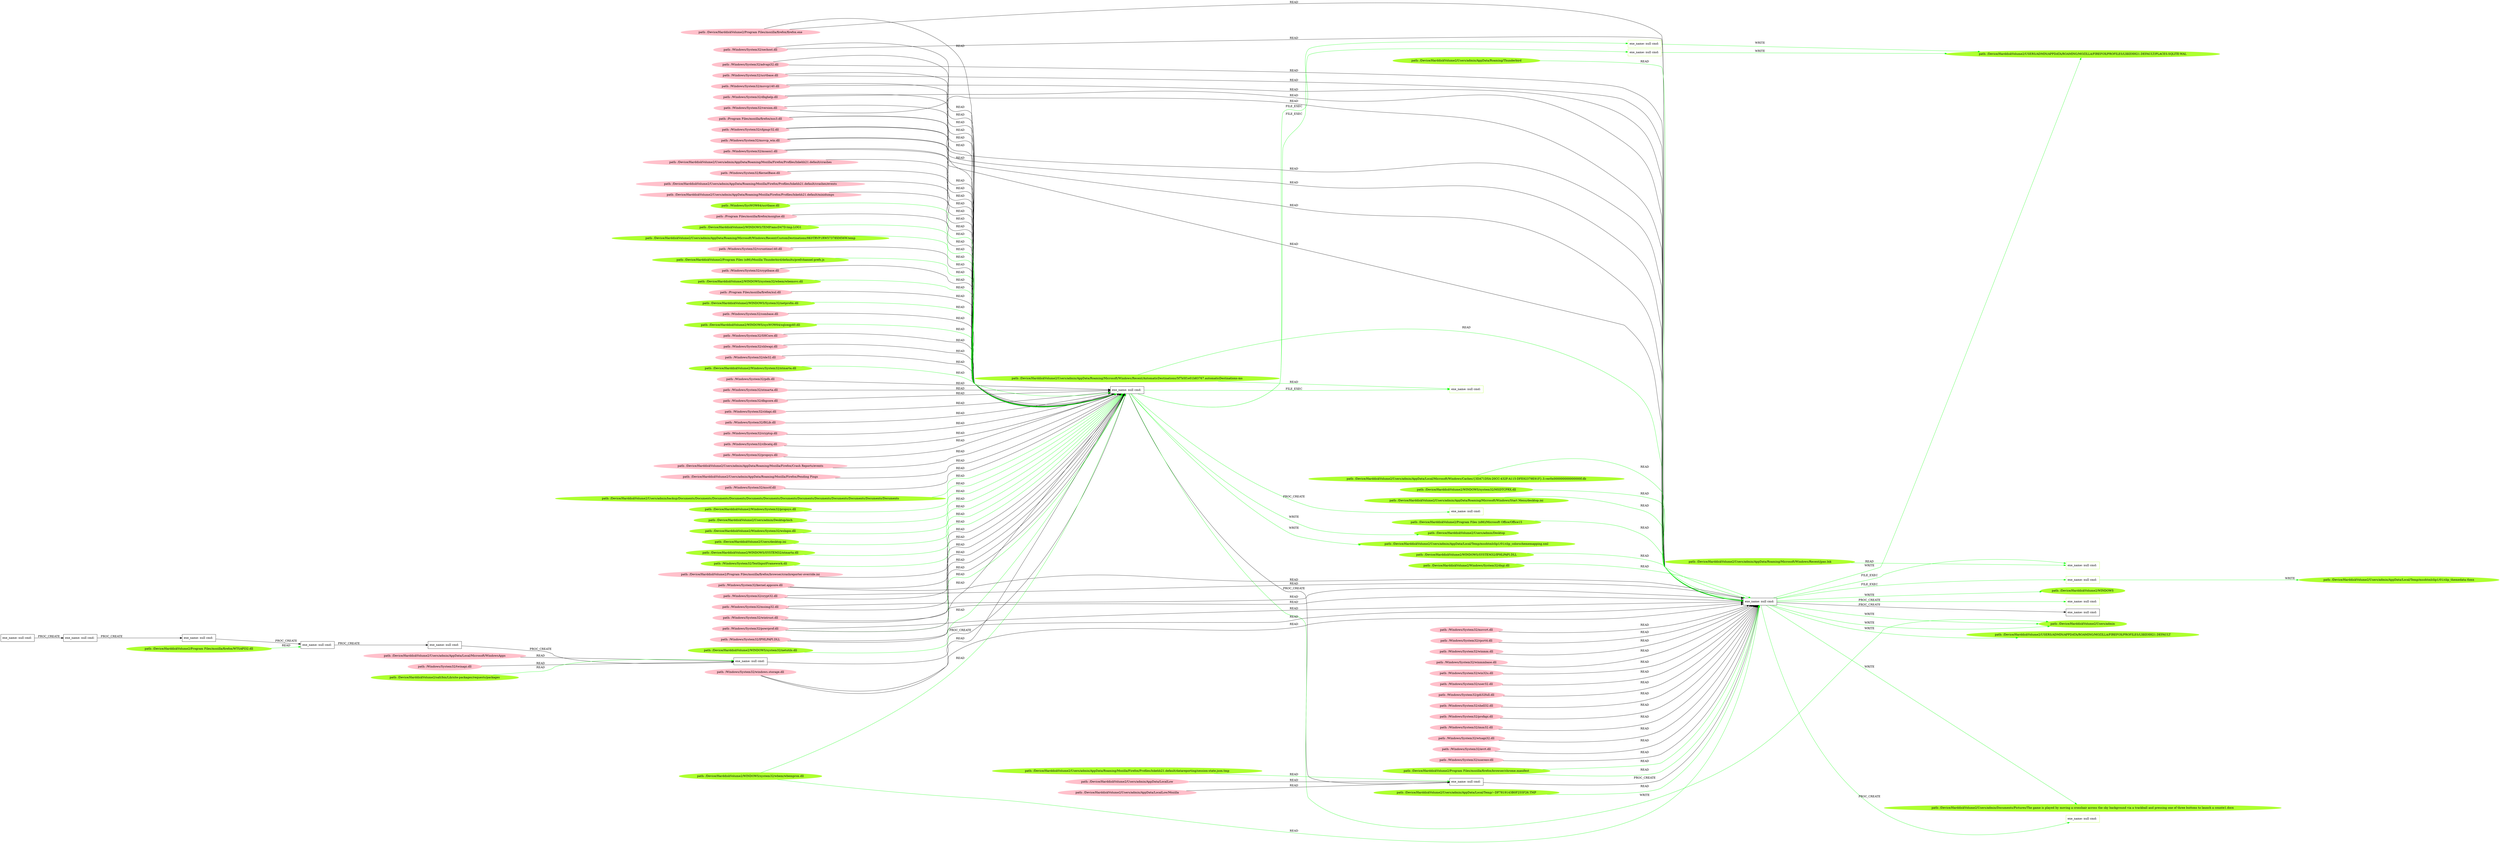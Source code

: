 digraph {
	rankdir=LR
	9 [label="exe_name: null cmd: " color=black shape=box style=solid]
	196 [label="exe_name: null cmd: " color=greenyellow shape=box style=solid]
	9 -> 196 [label=FILE_EXEC color=green]
	9 [label="exe_name: null cmd: " color=black shape=box style=solid]
	198 [label="exe_name: null cmd: " color=greenyellow shape=box style=solid]
	9 -> 198 [label=FILE_EXEC color=green]
	9 [label="exe_name: null cmd: " color=black shape=box style=solid]
	215 [label="exe_name: null cmd: " color=greenyellow shape=box style=solid]
	9 -> 215 [label=FILE_EXEC color=green]
	0 [label="exe_name: null cmd: " color=black shape=box style=solid]
	221 [label="exe_name: null cmd: " color=greenyellow shape=box style=solid]
	0 -> 221 [label=FILE_EXEC color=green]
	0 [label="exe_name: null cmd: " color=black shape=box style=solid]
	239 [label="exe_name: null cmd: " color=greenyellow shape=box style=solid]
	0 -> 239 [label=FILE_EXEC color=green]
	234 [label="path: /Device/HarddiskVolume2/WINDOWS/system32/MSDTCPRX.dll" color=greenyellow shape=oval style=filled]
	0 [label="exe_name: null cmd: " color=black shape=box style=solid]
	234 -> 0 [label=READ color=green]
	205 [label="path: /Device/HarddiskVolume2/Users/admin/backup/Documents/Documents/Documents/Documents/Documents/Documents/Documents/Documents/Documents/Documents/Documents/Documents/Documents" color=greenyellow shape=oval style=filled]
	9 [label="exe_name: null cmd: " color=black shape=box style=solid]
	205 -> 9 [label=READ color=green]
	209 [label="path: /Device/HarddiskVolume2/Windows/System32/propsys.dll" color=greenyellow shape=oval style=filled]
	9 [label="exe_name: null cmd: " color=black shape=box style=solid]
	209 -> 9 [label=READ color=green]
	214 [label="path: /Device/HarddiskVolume2/Users/admin/Desktop/inch" color=greenyellow shape=oval style=filled]
	9 [label="exe_name: null cmd: " color=black shape=box style=solid]
	214 -> 9 [label=READ color=green]
	211 [label="path: /Device/HarddiskVolume2/Windows/System32/wshqos.dll" color=greenyellow shape=oval style=filled]
	9 [label="exe_name: null cmd: " color=black shape=box style=solid]
	211 -> 9 [label=READ color=green]
	194 [label="path: /Device/HarddiskVolume2/Users/desktop.ini" color=greenyellow shape=oval style=filled]
	9 [label="exe_name: null cmd: " color=black shape=box style=solid]
	194 -> 9 [label=READ color=green]
	225 [label="path: /Device/HarddiskVolume2/Users/admin/AppData/Roaming/Microsoft/Windows/Start Menu/desktop.ini" color=greenyellow shape=oval style=filled]
	0 [label="exe_name: null cmd: " color=black shape=box style=solid]
	225 -> 0 [label=READ color=green]
	216 [label="path: /Device/HarddiskVolume2/Users/admin/AppData/Roaming/Microsoft/Windows/Recent/AutomaticDestinations/5f7b5f1e01b83767.automaticDestinations-ms" color=greenyellow shape=oval style=filled]
	0 [label="exe_name: null cmd: " color=black shape=box style=solid]
	216 -> 0 [label=READ color=green]
	202 [label="path: /Device/HarddiskVolume2/WINDOWS/SYSTEM32/ntmarta.dll" color=greenyellow shape=oval style=filled]
	9 [label="exe_name: null cmd: " color=black shape=box style=solid]
	202 -> 9 [label=READ color=green]
	200 [label="path: /Windows/System32/TextInputFramework.dll" color=greenyellow shape=oval style=filled]
	9 [label="exe_name: null cmd: " color=black shape=box style=solid]
	200 -> 9 [label=READ color=green]
	144 [label="path: /Windows/System32/powrprof.dll" color=pink shape=oval style=filled]
	9 [label="exe_name: null cmd: " color=black shape=box style=solid]
	144 -> 9 [label=READ color=green]
	218 [label="path: /Device/HarddiskVolume2/Program Files (x86)/Microsoft Office/Office15" color=greenyellow shape=oval style=filled]
	0 [label="exe_name: null cmd: " color=black shape=box style=solid]
	218 -> 0 [label=READ color=green]
	231 [label="path: /Device/HarddiskVolume2/WINDOWS/SYSTEM32/IPHLPAPI.DLL" color=greenyellow shape=oval style=filled]
	0 [label="exe_name: null cmd: " color=black shape=box style=solid]
	231 -> 0 [label=READ color=green]
	0 [label="exe_name: null cmd: " color=black shape=box style=solid]
	241 [label="exe_name: null cmd: " color=greenyellow shape=box style=solid]
	0 -> 241 [label=PROC_CREATE color=green]
	193 [label="path: /Device/HarddiskVolume2/WINDOWS/system32/netutils.dll" color=greenyellow shape=oval style=filled]
	9 [label="exe_name: null cmd: " color=black shape=box style=solid]
	193 -> 9 [label=READ color=green]
	232 [label="path: /Device/HarddiskVolume2/Windows/System32/dxgi.dll" color=greenyellow shape=oval style=filled]
	0 [label="exe_name: null cmd: " color=black shape=box style=solid]
	232 -> 0 [label=READ color=green]
	196 [label="exe_name: null cmd: " color=greenyellow shape=box style=solid]
	197 [label="path: /Device/HarddiskVolume2/USERS/ADMIN/APPDATA/ROAMING/MOZILLA/FIREFOX/PROFILES/LXKEHH21.DEFAULT/PLACES.SQLITE-WAL" color=greenyellow shape=oval style=filled]
	196 -> 197 [label=WRITE color=green]
	72 [label="exe_name: null cmd: " color=black shape=box style=solid]
	59 [label="exe_name: null cmd: " color=black shape=box style=solid]
	72 -> 59 [label=PROC_CREATE color=black]
	75 [label="exe_name: null cmd: " color=black shape=box style=solid]
	72 [label="exe_name: null cmd: " color=black shape=box style=solid]
	75 -> 72 [label=PROC_CREATE color=black]
	59 [label="exe_name: null cmd: " color=black shape=box style=solid]
	57 [label="exe_name: null cmd: " color=black shape=box style=solid]
	59 -> 57 [label=PROC_CREATE color=black]
	57 [label="exe_name: null cmd: " color=black shape=box style=solid]
	38 [label="exe_name: null cmd: " color=black shape=box style=solid]
	57 -> 38 [label=PROC_CREATE color=black]
	38 [label="exe_name: null cmd: " color=black shape=box style=solid]
	15 [label="exe_name: null cmd: " color=black shape=box style=solid]
	38 -> 15 [label=PROC_CREATE color=black]
	40 [label="path: /Device/HarddiskVolume2/Users/admin/AppData/Local/Microsoft/WindowsApps" color=pink shape=oval style=filled]
	15 [label="exe_name: null cmd: " color=black shape=box style=solid]
	40 -> 15 [label=READ color=black]
	55 [label="path: /Windows/System32/twinapi.dll" color=pink shape=oval style=filled]
	15 [label="exe_name: null cmd: " color=black shape=box style=solid]
	55 -> 15 [label=READ color=black]
	15 [label="exe_name: null cmd: " color=black shape=box style=solid]
	9 [label="exe_name: null cmd: " color=black shape=box style=solid]
	15 -> 9 [label=PROC_CREATE color=black]
	142 [label="path: /Device/HarddiskVolume2/Program Files/mozilla/firefox/firefox.exe" color=pink shape=oval style=filled]
	9 [label="exe_name: null cmd: " color=black shape=box style=solid]
	142 -> 9 [label=READ color=black]
	104 [label="path: /Windows/System32/KernelBase.dll" color=pink shape=oval style=filled]
	9 [label="exe_name: null cmd: " color=black shape=box style=solid]
	104 -> 9 [label=READ color=black]
	96 [label="path: /Windows/System32/sechost.dll" color=pink shape=oval style=filled]
	9 [label="exe_name: null cmd: " color=black shape=box style=solid]
	96 -> 9 [label=READ color=black]
	106 [label="path: /Windows/System32/advapi32.dll" color=pink shape=oval style=filled]
	9 [label="exe_name: null cmd: " color=black shape=box style=solid]
	106 -> 9 [label=READ color=black]
	150 [label="path: /Windows/System32/ucrtbase.dll" color=pink shape=oval style=filled]
	9 [label="exe_name: null cmd: " color=black shape=box style=solid]
	150 -> 9 [label=READ color=black]
	139 [label="path: /Program Files/mozilla/firefox/mozglue.dll" color=pink shape=oval style=filled]
	9 [label="exe_name: null cmd: " color=black shape=box style=solid]
	139 -> 9 [label=READ color=black]
	100 [label="path: /Windows/System32/msvcp140.dll" color=pink shape=oval style=filled]
	9 [label="exe_name: null cmd: " color=black shape=box style=solid]
	100 -> 9 [label=READ color=black]
	128 [label="path: /Windows/System32/dbghelp.dll" color=pink shape=oval style=filled]
	9 [label="exe_name: null cmd: " color=black shape=box style=solid]
	128 -> 9 [label=READ color=black]
	162 [label="path: /Windows/System32/vcruntime140.dll" color=pink shape=oval style=filled]
	9 [label="exe_name: null cmd: " color=black shape=box style=solid]
	162 -> 9 [label=READ color=black]
	152 [label="path: /Windows/System32/version.dll" color=pink shape=oval style=filled]
	9 [label="exe_name: null cmd: " color=black shape=box style=solid]
	152 -> 9 [label=READ color=black]
	161 [label="path: /Windows/System32/cryptbase.dll" color=pink shape=oval style=filled]
	9 [label="exe_name: null cmd: " color=black shape=box style=solid]
	161 -> 9 [label=READ color=black]
	184 [label="path: /Program Files/mozilla/firefox/nss3.dll" color=pink shape=oval style=filled]
	9 [label="exe_name: null cmd: " color=black shape=box style=solid]
	184 -> 9 [label=READ color=black]
	108 [label="path: /Windows/System32/cfgmgr32.dll" color=pink shape=oval style=filled]
	9 [label="exe_name: null cmd: " color=black shape=box style=solid]
	108 -> 9 [label=READ color=black]
	146 [label="path: /Program Files/mozilla/firefox/xul.dll" color=pink shape=oval style=filled]
	9 [label="exe_name: null cmd: " color=black shape=box style=solid]
	146 -> 9 [label=READ color=black]
	122 [label="path: /Windows/System32/msvcp_win.dll" color=pink shape=oval style=filled]
	9 [label="exe_name: null cmd: " color=black shape=box style=solid]
	122 -> 9 [label=READ color=black]
	157 [label="path: /Windows/System32/combase.dll" color=pink shape=oval style=filled]
	9 [label="exe_name: null cmd: " color=black shape=box style=solid]
	157 -> 9 [label=READ color=black]
	164 [label="path: /Windows/System32/windows.storage.dll" color=pink shape=oval style=filled]
	9 [label="exe_name: null cmd: " color=black shape=box style=solid]
	164 -> 9 [label=READ color=black]
	168 [label="path: /Windows/System32/SHCore.dll" color=pink shape=oval style=filled]
	9 [label="exe_name: null cmd: " color=black shape=box style=solid]
	168 -> 9 [label=READ color=black]
	134 [label="path: /Windows/System32/kernel.appcore.dll" color=pink shape=oval style=filled]
	9 [label="exe_name: null cmd: " color=black shape=box style=solid]
	134 -> 9 [label=READ color=black]
	136 [label="path: /Windows/System32/shlwapi.dll" color=pink shape=oval style=filled]
	9 [label="exe_name: null cmd: " color=black shape=box style=solid]
	136 -> 9 [label=READ color=black]
	111 [label="path: /Windows/System32/ole32.dll" color=pink shape=oval style=filled]
	9 [label="exe_name: null cmd: " color=black shape=box style=solid]
	111 -> 9 [label=READ color=black]
	132 [label="path: /Windows/System32/wintrust.dll" color=pink shape=oval style=filled]
	9 [label="exe_name: null cmd: " color=black shape=box style=solid]
	132 -> 9 [label=READ color=black]
	144 [label="path: /Windows/System32/powrprof.dll" color=pink shape=oval style=filled]
	9 [label="exe_name: null cmd: " color=black shape=box style=solid]
	144 -> 9 [label=READ color=black]
	166 [label="path: /Windows/System32/msasn1.dll" color=pink shape=oval style=filled]
	9 [label="exe_name: null cmd: " color=black shape=box style=solid]
	166 -> 9 [label=READ color=black]
	182 [label="path: /Windows/System32/crypt32.dll" color=pink shape=oval style=filled]
	9 [label="exe_name: null cmd: " color=black shape=box style=solid]
	182 -> 9 [label=READ color=black]
	140 [label="path: /Windows/System32/msimg32.dll" color=pink shape=oval style=filled]
	9 [label="exe_name: null cmd: " color=black shape=box style=solid]
	140 -> 9 [label=READ color=black]
	148 [label="path: /Windows/System32/IPHLPAPI.DLL" color=pink shape=oval style=filled]
	9 [label="exe_name: null cmd: " color=black shape=box style=solid]
	148 -> 9 [label=READ color=black]
	176 [label="path: /Windows/System32/pdh.dll" color=pink shape=oval style=filled]
	9 [label="exe_name: null cmd: " color=black shape=box style=solid]
	176 -> 9 [label=READ color=black]
	31 [label="path: /Windows/System32/ntmarta.dll" color=pink shape=oval style=filled]
	9 [label="exe_name: null cmd: " color=black shape=box style=solid]
	31 -> 9 [label=READ color=black]
	71 [label="path: /Windows/System32/dbgcore.dll" color=pink shape=oval style=filled]
	9 [label="exe_name: null cmd: " color=black shape=box style=solid]
	71 -> 9 [label=READ color=black]
	52 [label="path: /Windows/System32/cldapi.dll" color=pink shape=oval style=filled]
	9 [label="exe_name: null cmd: " color=black shape=box style=solid]
	52 -> 9 [label=READ color=black]
	35 [label="path: /Windows/System32/fltLib.dll" color=pink shape=oval style=filled]
	9 [label="exe_name: null cmd: " color=black shape=box style=solid]
	35 -> 9 [label=READ color=black]
	79 [label="path: /Windows/System32/cryptsp.dll" color=pink shape=oval style=filled]
	9 [label="exe_name: null cmd: " color=black shape=box style=solid]
	79 -> 9 [label=READ color=black]
	30 [label="path: /Windows/System32/clbcatq.dll" color=pink shape=oval style=filled]
	9 [label="exe_name: null cmd: " color=black shape=box style=solid]
	30 -> 9 [label=READ color=black]
	76 [label="path: /Windows/System32/propsys.dll" color=pink shape=oval style=filled]
	9 [label="exe_name: null cmd: " color=black shape=box style=solid]
	76 -> 9 [label=READ color=black]
	6 [label="path: /Device/HarddiskVolume2/Users/admin/AppData/Roaming/Mozilla/Firefox/Crash Reports/events" color=pink shape=oval style=filled]
	9 [label="exe_name: null cmd: " color=black shape=box style=solid]
	6 -> 9 [label=READ color=black]
	54 [label="path: /Device/HarddiskVolume2/Users/admin/AppData/Roaming/Mozilla/Firefox/Pending Pings" color=pink shape=oval style=filled]
	9 [label="exe_name: null cmd: " color=black shape=box style=solid]
	54 -> 9 [label=READ color=black]
	58 [label="path: /Windows/System32/msctf.dll" color=pink shape=oval style=filled]
	9 [label="exe_name: null cmd: " color=black shape=box style=solid]
	58 -> 9 [label=READ color=black]
	8 [label="path: /Device/HarddiskVolume2/Program Files/mozilla/firefox/browser/crashreporter-override.ini" color=pink shape=oval style=filled]
	9 [label="exe_name: null cmd: " color=black shape=box style=solid]
	8 -> 9 [label=READ color=black]
	7 [label="path: /Device/HarddiskVolume2/Users/admin/AppData/Roaming/Mozilla/Firefox/Profiles/lxkehh21.default/crashes" color=pink shape=oval style=filled]
	9 [label="exe_name: null cmd: " color=black shape=box style=solid]
	7 -> 9 [label=READ color=black]
	73 [label="path: /Device/HarddiskVolume2/Users/admin/AppData/Roaming/Mozilla/Firefox/Profiles/lxkehh21.default/crashes/events" color=pink shape=oval style=filled]
	9 [label="exe_name: null cmd: " color=black shape=box style=solid]
	73 -> 9 [label=READ color=black]
	36 [label="path: /Device/HarddiskVolume2/Users/admin/AppData/Roaming/Mozilla/Firefox/Profiles/lxkehh21.default/minidumps" color=pink shape=oval style=filled]
	9 [label="exe_name: null cmd: " color=black shape=box style=solid]
	36 -> 9 [label=READ color=black]
	9 [label="exe_name: null cmd: " color=black shape=box style=solid]
	33 [label="exe_name: null cmd: " color=black shape=box style=solid]
	9 -> 33 [label=PROC_CREATE color=black]
	12 [label="path: /Device/HarddiskVolume2/Users/admin/AppData/LocalLow" color=pink shape=oval style=filled]
	33 [label="exe_name: null cmd: " color=black shape=box style=solid]
	12 -> 33 [label=READ color=black]
	13 [label="path: /Device/HarddiskVolume2/Users/admin/AppData/LocalLow/Mozilla" color=pink shape=oval style=filled]
	33 [label="exe_name: null cmd: " color=black shape=box style=solid]
	13 -> 33 [label=READ color=black]
	33 [label="exe_name: null cmd: " color=black shape=box style=solid]
	0 [label="exe_name: null cmd: " color=black shape=box style=solid]
	33 -> 0 [label=PROC_CREATE color=black]
	142 [label="path: /Device/HarddiskVolume2/Program Files/mozilla/firefox/firefox.exe" color=pink shape=oval style=filled]
	0 [label="exe_name: null cmd: " color=black shape=box style=solid]
	142 -> 0 [label=READ color=black]
	91 [label="path: /Windows/System32/msvcrt.dll" color=pink shape=oval style=filled]
	0 [label="exe_name: null cmd: " color=black shape=box style=solid]
	91 -> 0 [label=READ color=black]
	96 [label="path: /Windows/System32/sechost.dll" color=pink shape=oval style=filled]
	0 [label="exe_name: null cmd: " color=black shape=box style=solid]
	96 -> 0 [label=READ color=black]
	102 [label="path: /Windows/System32/rpcrt4.dll" color=pink shape=oval style=filled]
	0 [label="exe_name: null cmd: " color=black shape=box style=solid]
	102 -> 0 [label=READ color=black]
	106 [label="path: /Windows/System32/advapi32.dll" color=pink shape=oval style=filled]
	0 [label="exe_name: null cmd: " color=black shape=box style=solid]
	106 -> 0 [label=READ color=black]
	150 [label="path: /Windows/System32/ucrtbase.dll" color=pink shape=oval style=filled]
	0 [label="exe_name: null cmd: " color=black shape=box style=solid]
	150 -> 0 [label=READ color=black]
	100 [label="path: /Windows/System32/msvcp140.dll" color=pink shape=oval style=filled]
	0 [label="exe_name: null cmd: " color=black shape=box style=solid]
	100 -> 0 [label=READ color=black]
	128 [label="path: /Windows/System32/dbghelp.dll" color=pink shape=oval style=filled]
	0 [label="exe_name: null cmd: " color=black shape=box style=solid]
	128 -> 0 [label=READ color=black]
	152 [label="path: /Windows/System32/version.dll" color=pink shape=oval style=filled]
	0 [label="exe_name: null cmd: " color=black shape=box style=solid]
	152 -> 0 [label=READ color=black]
	184 [label="path: /Program Files/mozilla/firefox/nss3.dll" color=pink shape=oval style=filled]
	0 [label="exe_name: null cmd: " color=black shape=box style=solid]
	184 -> 0 [label=READ color=black]
	98 [label="path: /Windows/System32/winmm.dll" color=pink shape=oval style=filled]
	0 [label="exe_name: null cmd: " color=black shape=box style=solid]
	98 -> 0 [label=READ color=black]
	108 [label="path: /Windows/System32/cfgmgr32.dll" color=pink shape=oval style=filled]
	0 [label="exe_name: null cmd: " color=black shape=box style=solid]
	108 -> 0 [label=READ color=black]
	179 [label="path: /Windows/System32/winmmbase.dll" color=pink shape=oval style=filled]
	0 [label="exe_name: null cmd: " color=black shape=box style=solid]
	179 -> 0 [label=READ color=black]
	92 [label="path: /Windows/System32/win32u.dll" color=pink shape=oval style=filled]
	0 [label="exe_name: null cmd: " color=black shape=box style=solid]
	92 -> 0 [label=READ color=black]
	126 [label="path: /Windows/System32/user32.dll" color=pink shape=oval style=filled]
	0 [label="exe_name: null cmd: " color=black shape=box style=solid]
	126 -> 0 [label=READ color=black]
	122 [label="path: /Windows/System32/msvcp_win.dll" color=pink shape=oval style=filled]
	0 [label="exe_name: null cmd: " color=black shape=box style=solid]
	122 -> 0 [label=READ color=black]
	124 [label="path: /Windows/System32/gdi32full.dll" color=pink shape=oval style=filled]
	0 [label="exe_name: null cmd: " color=black shape=box style=solid]
	124 -> 0 [label=READ color=black]
	134 [label="path: /Windows/System32/kernel.appcore.dll" color=pink shape=oval style=filled]
	0 [label="exe_name: null cmd: " color=black shape=box style=solid]
	134 -> 0 [label=READ color=black]
	144 [label="path: /Windows/System32/powrprof.dll" color=pink shape=oval style=filled]
	0 [label="exe_name: null cmd: " color=black shape=box style=solid]
	144 -> 0 [label=READ color=black]
	164 [label="path: /Windows/System32/windows.storage.dll" color=pink shape=oval style=filled]
	0 [label="exe_name: null cmd: " color=black shape=box style=solid]
	164 -> 0 [label=READ color=black]
	175 [label="path: /Windows/System32/shell32.dll" color=pink shape=oval style=filled]
	0 [label="exe_name: null cmd: " color=black shape=box style=solid]
	175 -> 0 [label=READ color=black]
	116 [label="path: /Windows/System32/profapi.dll" color=pink shape=oval style=filled]
	0 [label="exe_name: null cmd: " color=black shape=box style=solid]
	116 -> 0 [label=READ color=black]
	132 [label="path: /Windows/System32/wintrust.dll" color=pink shape=oval style=filled]
	0 [label="exe_name: null cmd: " color=black shape=box style=solid]
	132 -> 0 [label=READ color=black]
	166 [label="path: /Windows/System32/msasn1.dll" color=pink shape=oval style=filled]
	0 [label="exe_name: null cmd: " color=black shape=box style=solid]
	166 -> 0 [label=READ color=black]
	170 [label="path: /Windows/System32/imm32.dll" color=pink shape=oval style=filled]
	0 [label="exe_name: null cmd: " color=black shape=box style=solid]
	170 -> 0 [label=READ color=black]
	182 [label="path: /Windows/System32/crypt32.dll" color=pink shape=oval style=filled]
	0 [label="exe_name: null cmd: " color=black shape=box style=solid]
	182 -> 0 [label=READ color=black]
	140 [label="path: /Windows/System32/msimg32.dll" color=pink shape=oval style=filled]
	0 [label="exe_name: null cmd: " color=black shape=box style=solid]
	140 -> 0 [label=READ color=black]
	148 [label="path: /Windows/System32/IPHLPAPI.DLL" color=pink shape=oval style=filled]
	0 [label="exe_name: null cmd: " color=black shape=box style=solid]
	148 -> 0 [label=READ color=black]
	83 [label="path: /Windows/System32/wtsapi32.dll" color=pink shape=oval style=filled]
	0 [label="exe_name: null cmd: " color=black shape=box style=solid]
	83 -> 0 [label=READ color=black]
	27 [label="path: /Windows/System32/avrt.dll" color=pink shape=oval style=filled]
	0 [label="exe_name: null cmd: " color=black shape=box style=solid]
	27 -> 0 [label=READ color=black]
	113 [label="path: /Windows/System32/userenv.dll" color=pink shape=oval style=filled]
	0 [label="exe_name: null cmd: " color=black shape=box style=solid]
	113 -> 0 [label=READ color=black]
	0 [label="exe_name: null cmd: " color=black shape=box style=solid]
	1 [label="exe_name: null cmd: " color=black shape=box style=solid]
	0 -> 1 [label=PROC_CREATE color=black]
	203 [label="path: /Windows/SysWOW64/ucrtbase.dll" color=greenyellow shape=oval style=filled]
	9 [label="exe_name: null cmd: " color=black shape=box style=solid]
	203 -> 9 [label=READ color=green]
	219 [label="path: /Device/HarddiskVolume2/Program Files/mozilla/firefox/browser/chrome.manifest" color=greenyellow shape=oval style=filled]
	0 [label="exe_name: null cmd: " color=black shape=box style=solid]
	219 -> 0 [label=READ color=green]
	189 [label="path: /Device/HarddiskVolume2/WINDOWS/TEMP/amcD47D.tmp.LOG1" color=greenyellow shape=oval style=filled]
	9 [label="exe_name: null cmd: " color=black shape=box style=solid]
	189 -> 9 [label=READ color=green]
	208 [label="path: /Device/HarddiskVolume2/Users/admin/AppData/Roaming/Microsoft/Windows/Recent/CustomDestinations/9K0TRVP1RW57378XM56W.temp" color=greenyellow shape=oval style=filled]
	9 [label="exe_name: null cmd: " color=black shape=box style=solid]
	208 -> 9 [label=READ color=green]
	198 [label="exe_name: null cmd: " color=greenyellow shape=box style=solid]
	197 [label="path: /Device/HarddiskVolume2/USERS/ADMIN/APPDATA/ROAMING/MOZILLA/FIREFOX/PROFILES/LXKEHH21.DEFAULT/PLACES.SQLITE-WAL" color=greenyellow shape=oval style=filled]
	198 -> 197 [label=WRITE color=green]
	191 [label="path: /Device/HarddiskVolume2/Program Files (x86)/Mozilla Thunderbird/defaults/pref/channel-prefs.js" color=greenyellow shape=oval style=filled]
	9 [label="exe_name: null cmd: " color=black shape=box style=solid]
	191 -> 9 [label=READ color=green]
	0 [label="exe_name: null cmd: " color=black shape=box style=solid]
	197 [label="path: /Device/HarddiskVolume2/USERS/ADMIN/APPDATA/ROAMING/MOZILLA/FIREFOX/PROFILES/LXKEHH21.DEFAULT/PLACES.SQLITE-WAL" color=greenyellow shape=oval style=filled]
	0 -> 197 [label=WRITE color=green]
	206 [label="path: /Device/HarddiskVolume2/WINDOWS/system32/wbem/wbemsvc.dll" color=greenyellow shape=oval style=filled]
	9 [label="exe_name: null cmd: " color=black shape=box style=solid]
	206 -> 9 [label=READ color=green]
	210 [label="path: /Device/HarddiskVolume2/WINDOWS/system32/wbem/wbemprox.dll" color=greenyellow shape=oval style=filled]
	9 [label="exe_name: null cmd: " color=black shape=box style=solid]
	210 -> 9 [label=READ color=green]
	210 [label="path: /Device/HarddiskVolume2/WINDOWS/system32/wbem/wbemprox.dll" color=greenyellow shape=oval style=filled]
	0 [label="exe_name: null cmd: " color=black shape=box style=solid]
	210 -> 0 [label=READ color=green]
	213 [label="path: /Device/HarddiskVolume2/WINDOWS/System32/netprofm.dll" color=greenyellow shape=oval style=filled]
	9 [label="exe_name: null cmd: " color=black shape=box style=solid]
	213 -> 9 [label=READ color=green]
	188 [label="path: /Device/HarddiskVolume2/salt/bin/Lib/site-packages/requests/packages" color=greenyellow shape=oval style=filled]
	15 [label="exe_name: null cmd: " color=black shape=box style=solid]
	188 -> 15 [label=READ color=green]
	187 [label="path: /Device/HarddiskVolume2/Program Files/mozilla/firefox/WTSAPI32.dll" color=greenyellow shape=oval style=filled]
	57 [label="exe_name: null cmd: " color=black shape=box style=solid]
	187 -> 57 [label=READ color=green]
	9 [label="exe_name: null cmd: " color=black shape=box style=solid]
	195 [label="path: /Device/HarddiskVolume2/Users/admin/AppData/Local/Temp/msohtmlclip1/01/clip_colorschememapping.xml" color=greenyellow shape=oval style=filled]
	9 -> 195 [label=WRITE color=green]
	0 [label="exe_name: null cmd: " color=black shape=box style=solid]
	201 [label="path: /Device/HarddiskVolume2/Users/admin" color=greenyellow shape=oval style=filled]
	0 -> 201 [label=WRITE color=green]
	190 [label="path: /Device/HarddiskVolume2/WINDOWS/sysWOW64/sqlceqp40.dll" color=greenyellow shape=oval style=filled]
	9 [label="exe_name: null cmd: " color=black shape=box style=solid]
	190 -> 9 [label=READ color=green]
	221 [label="exe_name: null cmd: " color=greenyellow shape=box style=solid]
	222 [label="path: /Device/HarddiskVolume2/Users/admin/AppData/Local/Temp/msohtmlclip1/01/clip_themedata.thmx" color=greenyellow shape=oval style=filled]
	221 -> 222 [label=WRITE color=green]
	226 [label="path: /Device/HarddiskVolume2/Users/admin/AppData/Local/Temp/~DF7819143B0F255F26.TMP" color=greenyellow shape=oval style=filled]
	0 [label="exe_name: null cmd: " color=black shape=box style=solid]
	226 -> 0 [label=READ color=green]
	219 [label="path: /Device/HarddiskVolume2/Program Files/mozilla/firefox/browser/chrome.manifest" color=greenyellow shape=oval style=filled]
	0 [label="exe_name: null cmd: " color=black shape=box style=solid]
	219 -> 0 [label=READ color=green]
	0 [label="exe_name: null cmd: " color=black shape=box style=solid]
	228 [label="path: /Device/HarddiskVolume2/Users/admin/Documents/Pictures/The game is played by moving a crosshair across the sky background via a trackball and pressing one of three buttons to launch a counte1.docx" color=greenyellow shape=oval style=filled]
	0 -> 228 [label=WRITE color=green]
	9 [label="exe_name: null cmd: " color=black shape=box style=solid]
	192 [label="exe_name: null cmd: " color=greenyellow shape=box style=solid]
	9 -> 192 [label=PROC_CREATE color=green]
	0 [label="exe_name: null cmd: " color=black shape=box style=solid]
	220 [label="exe_name: null cmd: " color=greenyellow shape=box style=solid]
	0 -> 220 [label=PROC_CREATE color=green]
	216 [label="path: /Device/HarddiskVolume2/Users/admin/AppData/Roaming/Microsoft/Windows/Recent/AutomaticDestinations/5f7b5f1e01b83767.automaticDestinations-ms" color=greenyellow shape=oval style=filled]
	215 [label="exe_name: null cmd: " color=greenyellow shape=box style=solid]
	216 -> 215 [label=READ color=green]
	0 [label="exe_name: null cmd: " color=black shape=box style=solid]
	201 [label="path: /Device/HarddiskVolume2/Users/admin" color=greenyellow shape=oval style=filled]
	0 -> 201 [label=WRITE color=green]
	9 [label="exe_name: null cmd: " color=black shape=box style=solid]
	207 [label="path: /Device/HarddiskVolume2/Users/admin/Desktop" color=greenyellow shape=oval style=filled]
	9 -> 207 [label=WRITE color=green]
	233 [label="path: /Device/HarddiskVolume2/Users/admin/AppData/Roaming/Thunderbird" color=greenyellow shape=oval style=filled]
	0 [label="exe_name: null cmd: " color=black shape=box style=solid]
	233 -> 0 [label=READ color=green]
	0 [label="exe_name: null cmd: " color=black shape=box style=solid]
	238 [label="path: /Device/HarddiskVolume2/WINDOWS" color=greenyellow shape=oval style=filled]
	0 -> 238 [label=WRITE color=green]
	0 [label="exe_name: null cmd: " color=black shape=box style=solid]
	227 [label="path: /Device/HarddiskVolume2/USERS/ADMIN/APPDATA/ROAMING/MOZILLA/FIREFOX/PROFILES/LXKEHH21.DEFAULT" color=greenyellow shape=oval style=filled]
	0 -> 227 [label=WRITE color=green]
	9 [label="exe_name: null cmd: " color=black shape=box style=solid]
	201 [label="path: /Device/HarddiskVolume2/Users/admin" color=greenyellow shape=oval style=filled]
	9 -> 201 [label=WRITE color=green]
	240 [label="path: /Device/HarddiskVolume2/Users/admin/AppData/Roaming/Microsoft/Windows/Recent/jpas.lnk" color=greenyellow shape=oval style=filled]
	239 [label="exe_name: null cmd: " color=greenyellow shape=box style=solid]
	240 -> 239 [label=READ color=green]
	237 [label="path: /Device/HarddiskVolume2/Users/admin/AppData/Local/Microsoft/Windows/Caches/{3DA71D5A-20CC-432F-A115-DFE92379E91F}.3.ver0x000000000000000f.db" color=greenyellow shape=oval style=filled]
	0 [label="exe_name: null cmd: " color=black shape=box style=solid]
	237 -> 0 [label=READ color=green]
	217 [label="path: /Device/HarddiskVolume2/Users/admin/AppData/Roaming/Mozilla/Firefox/Profiles/lxkehh21.default/datareporting/session-state.json.tmp" color=greenyellow shape=oval style=filled]
	33 [label="exe_name: null cmd: " color=black shape=box style=solid]
	217 -> 33 [label=READ color=green]
	212 [label="path: /Device/HarddiskVolume2/Windows/System32/ntmarta.dll" color=greenyellow shape=oval style=filled]
	9 [label="exe_name: null cmd: " color=black shape=box style=solid]
	212 -> 9 [label=READ color=green]
}
